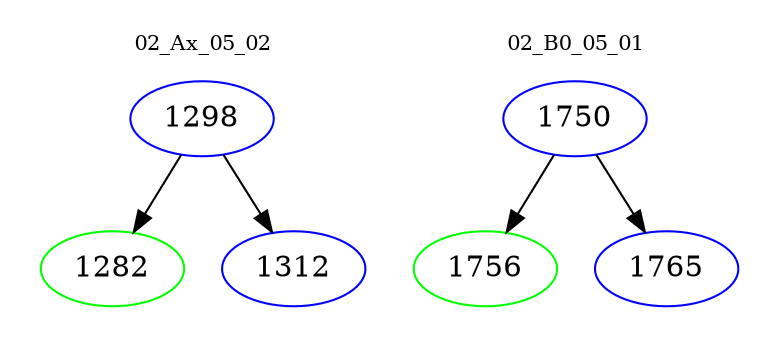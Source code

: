 digraph{
subgraph cluster_0 {
color = white
label = "02_Ax_05_02";
fontsize=10;
T0_1298 [label="1298", color="blue"]
T0_1298 -> T0_1282 [color="black"]
T0_1282 [label="1282", color="green"]
T0_1298 -> T0_1312 [color="black"]
T0_1312 [label="1312", color="blue"]
}
subgraph cluster_1 {
color = white
label = "02_B0_05_01";
fontsize=10;
T1_1750 [label="1750", color="blue"]
T1_1750 -> T1_1756 [color="black"]
T1_1756 [label="1756", color="green"]
T1_1750 -> T1_1765 [color="black"]
T1_1765 [label="1765", color="blue"]
}
}
